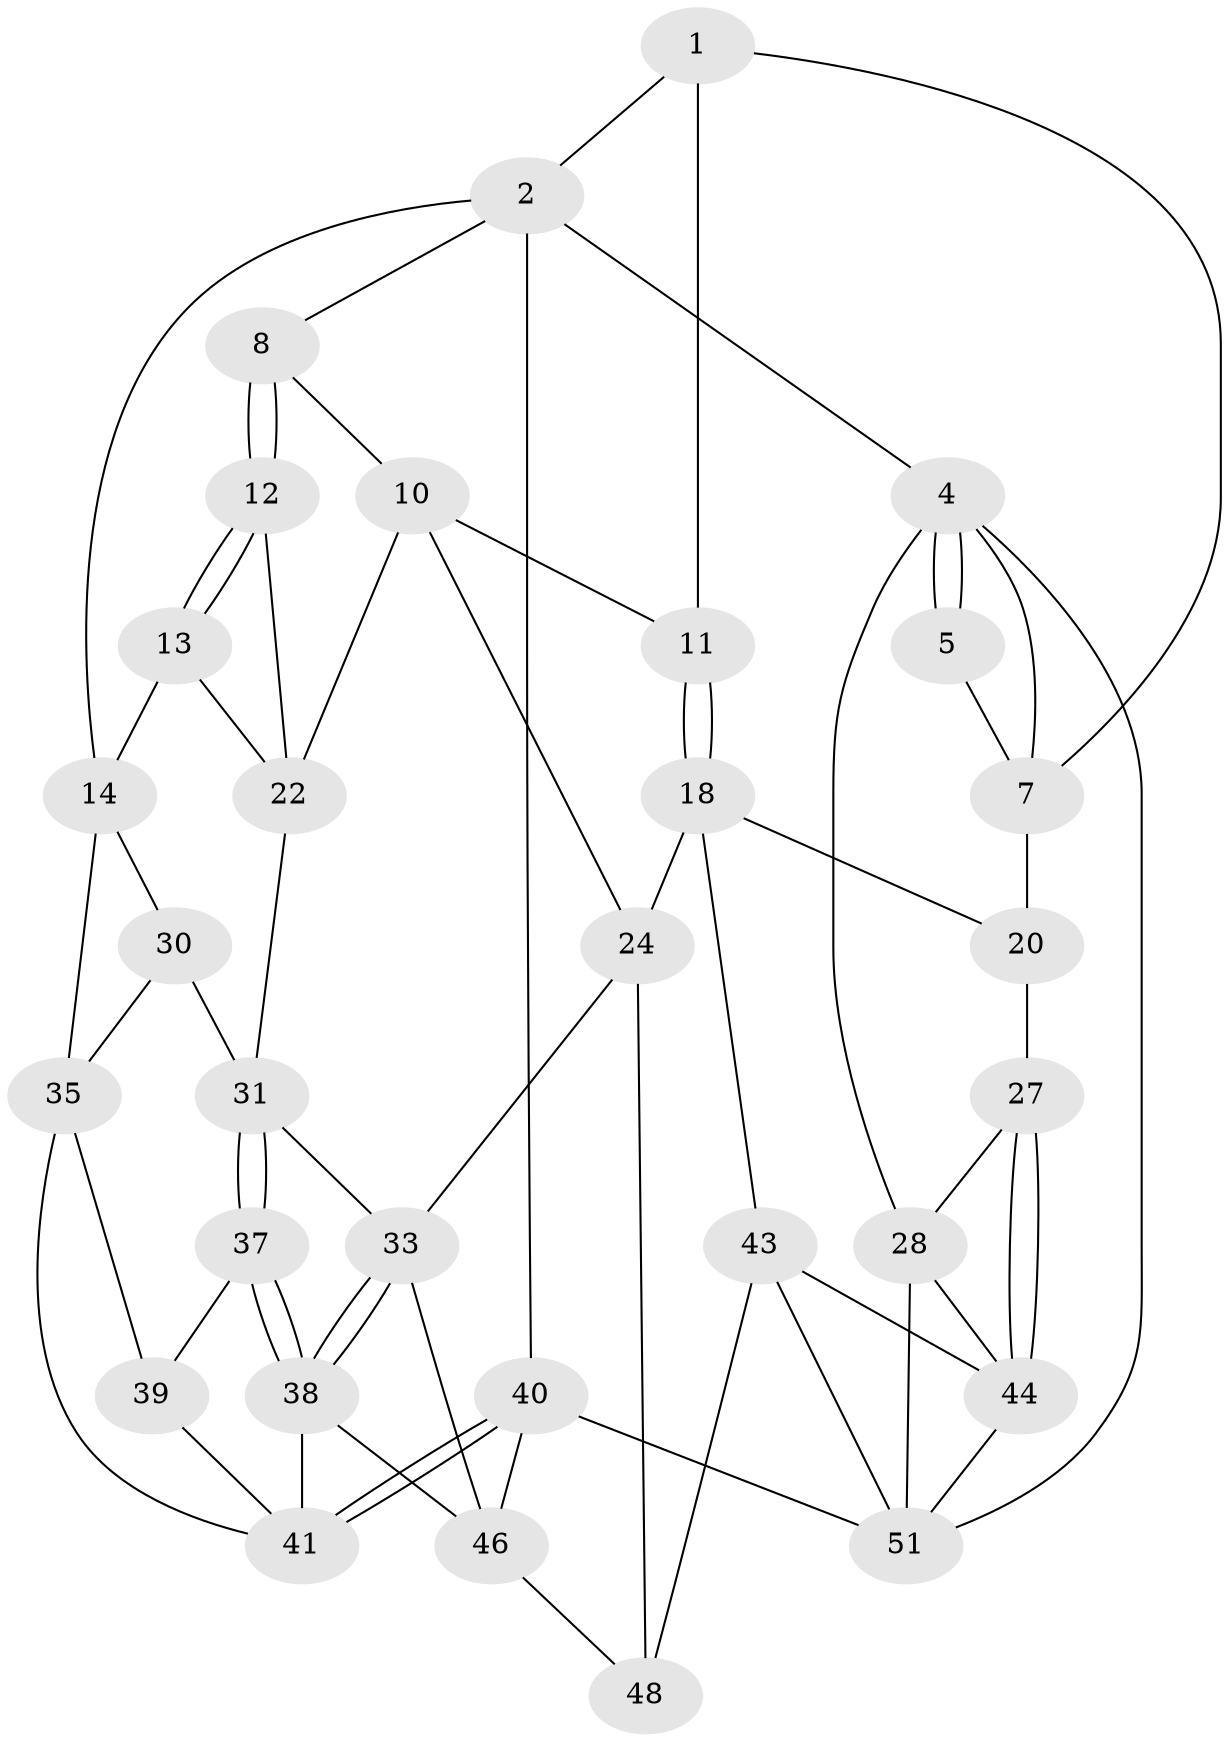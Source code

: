 // Generated by graph-tools (version 1.1) at 2025/52/02/27/25 19:52:42]
// undirected, 31 vertices, 66 edges
graph export_dot {
graph [start="1"]
  node [color=gray90,style=filled];
  1 [pos="+0.38714292512483056+0",super="+6"];
  2 [pos="+0.6114123397130325+0",super="+3"];
  4 [pos="+0+0",super="+17"];
  5 [pos="+0.010704883915859402+0"];
  7 [pos="+0.16408558294007786+0.24341211510020425",super="+16"];
  8 [pos="+0.6247287977741399+0",super="+9"];
  10 [pos="+0.4678300075684223+0.35100423326905006",super="+23"];
  11 [pos="+0.4596910987671401+0.35268362964038846"];
  12 [pos="+0.9734004570340327+0.3379045116266281",super="+21"];
  13 [pos="+0.9748687567669535+0.3385032479512531"];
  14 [pos="+1+0.3362859982494544",super="+15"];
  18 [pos="+0.3392807663467816+0.641009047748121",super="+19"];
  20 [pos="+0.15409897591867897+0.5139948995306107"];
  22 [pos="+0.6783913079967343+0.5027532959520895",super="+26"];
  24 [pos="+0.5902693006373279+0.6487321910372037",super="+25"];
  27 [pos="+0+0.6270086375903934"];
  28 [pos="+0+0.6384248646241774",super="+29"];
  30 [pos="+0.9253982647195954+0.6414344733365979"];
  31 [pos="+0.860615901296709+0.6492120178783989",super="+32"];
  33 [pos="+0.7107984795640349+0.6670800542844114",super="+34"];
  35 [pos="+1+0.5158738466228383",super="+36"];
  37 [pos="+0.8352605809177839+0.7847043446854858"];
  38 [pos="+0.8099078588632442+0.810649543599294",super="+49"];
  39 [pos="+0.9521758561454768+0.7324921365905521"];
  40 [pos="+1+1"];
  41 [pos="+1+0.9281376912998877",super="+42"];
  43 [pos="+0.24073778840373464+0.6785338824788865",super="+50"];
  44 [pos="+0.20661840456579897+0.6967698847391122",super="+45"];
  46 [pos="+0.6263843738632088+1",super="+47"];
  48 [pos="+0.5316850084912245+1"];
  51 [pos="+0+1",super="+52"];
  1 -- 2;
  1 -- 11;
  1 -- 7;
  2 -- 8;
  2 -- 40;
  2 -- 4;
  2 -- 14;
  4 -- 5;
  4 -- 5;
  4 -- 28;
  4 -- 51;
  4 -- 7;
  5 -- 7;
  7 -- 20;
  8 -- 12 [weight=2];
  8 -- 12;
  8 -- 10;
  10 -- 11;
  10 -- 24;
  10 -- 22;
  11 -- 18;
  11 -- 18;
  12 -- 13;
  12 -- 13;
  12 -- 22;
  13 -- 14;
  13 -- 22;
  14 -- 30;
  14 -- 35;
  18 -- 43;
  18 -- 20;
  18 -- 24;
  20 -- 27;
  22 -- 31;
  24 -- 48;
  24 -- 33;
  27 -- 28;
  27 -- 44;
  27 -- 44;
  28 -- 51;
  28 -- 44;
  30 -- 31;
  30 -- 35;
  31 -- 37;
  31 -- 37;
  31 -- 33;
  33 -- 38;
  33 -- 38;
  33 -- 46;
  35 -- 39;
  35 -- 41;
  37 -- 38;
  37 -- 38;
  37 -- 39;
  38 -- 41;
  38 -- 46;
  39 -- 41;
  40 -- 41;
  40 -- 41;
  40 -- 46;
  40 -- 51;
  43 -- 44;
  43 -- 48;
  43 -- 51;
  44 -- 51;
  46 -- 48;
}
